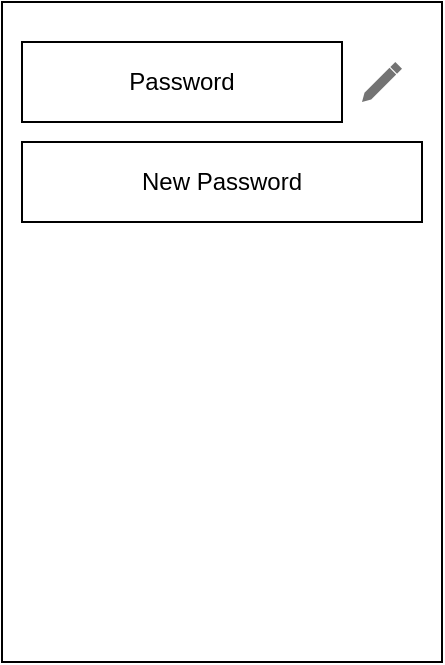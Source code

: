<mxfile>
    <diagram id="sjTv0YCN3FJlPjP7VC1Z" name="Page-1">
        <mxGraphModel dx="662" dy="475" grid="1" gridSize="10" guides="1" tooltips="1" connect="1" arrows="1" fold="1" page="1" pageScale="1" pageWidth="850" pageHeight="1100" math="0" shadow="0">
            <root>
                <mxCell id="0"/>
                <mxCell id="1" parent="0"/>
                <mxCell id="2" value="" style="rounded=0;whiteSpace=wrap;html=1;" parent="1" vertex="1">
                    <mxGeometry x="80" y="50" width="220" height="330" as="geometry"/>
                </mxCell>
                <mxCell id="3" value="Password" style="rounded=0;whiteSpace=wrap;html=1;" parent="1" vertex="1">
                    <mxGeometry x="90" y="70" width="160" height="40" as="geometry"/>
                </mxCell>
                <mxCell id="4" value="New Password" style="rounded=0;whiteSpace=wrap;html=1;" parent="1" vertex="1">
                    <mxGeometry x="90" y="120" width="200" height="40" as="geometry"/>
                </mxCell>
                <mxCell id="5" value="" style="html=1;dashed=0;aspect=fixed;verticalLabelPosition=bottom;verticalAlign=top;align=center;shape=mxgraph.gmdl.edit;strokeColor=none;fillColor=#737373;shadow=0;sketch=0;" vertex="1" parent="1">
                    <mxGeometry x="260" y="80" width="20" height="20" as="geometry"/>
                </mxCell>
            </root>
        </mxGraphModel>
    </diagram>
</mxfile>
